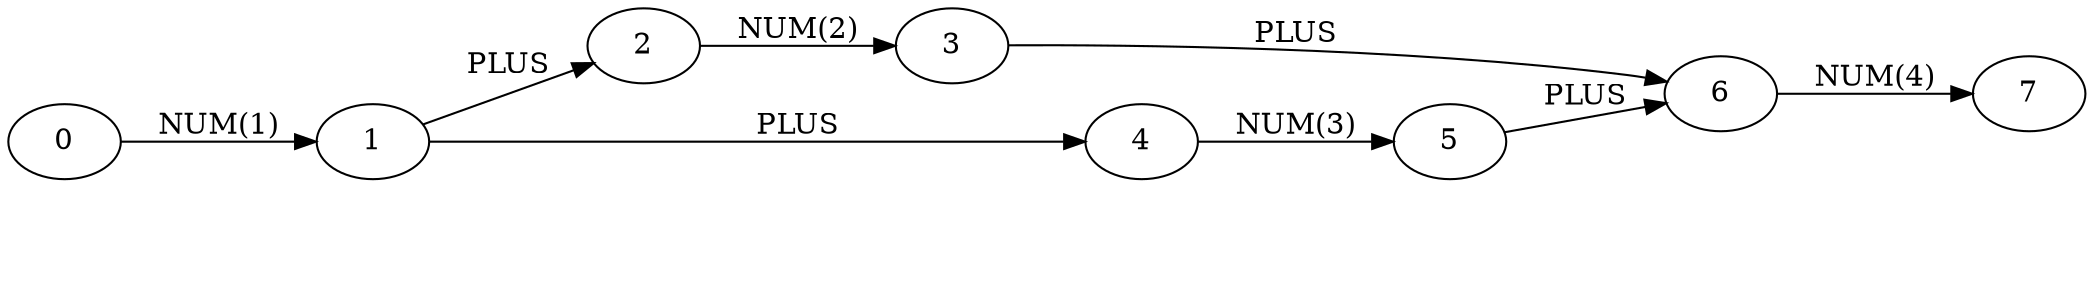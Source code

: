 digraph G
{
rankdir = LR

0 -> 1 [label="NUM(1)"]
1 -> 2 [label="PLUS"]
2 -> 3 [label="NUM(2)"]
3 -> 6 [label="PLUS"]



1 -> 4 [label="PLUS"]
4 -> 5 [label="NUM(3)"]
5 -> 6 [label="PLUS"]

8[shape=none,label=""]
9[shape=none,label=""]

6 -> 7 [label="NUM(4)"]
1 -> 8 [style="invis"]
8 -> 9 [style="invis"]
9 -> 4 [style="invis"]


{rank=same; 3 9}
//{rank=same; 3}
}
